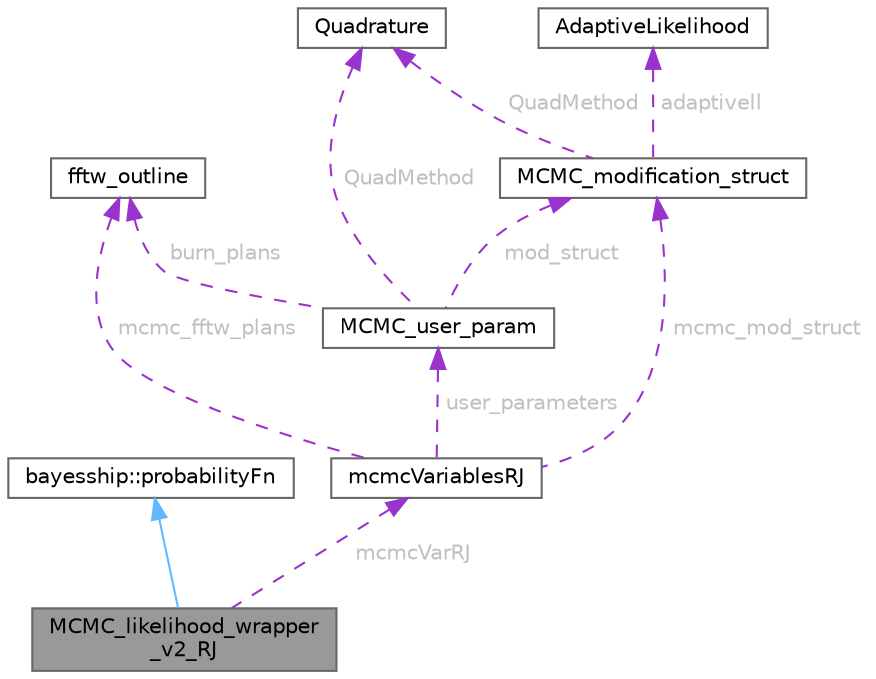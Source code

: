 digraph "MCMC_likelihood_wrapper_v2_RJ"
{
 // LATEX_PDF_SIZE
  bgcolor="transparent";
  edge [fontname=Helvetica,fontsize=10,labelfontname=Helvetica,labelfontsize=10];
  node [fontname=Helvetica,fontsize=10,shape=box,height=0.2,width=0.4];
  Node1 [id="Node000001",label="MCMC_likelihood_wrapper\l_v2_RJ",height=0.2,width=0.4,color="gray40", fillcolor="grey60", style="filled", fontcolor="black",tooltip=" "];
  Node2 -> Node1 [id="edge1_Node000001_Node000002",dir="back",color="steelblue1",style="solid",tooltip=" "];
  Node2 [id="Node000002",label="bayesship::probabilityFn",height=0.2,width=0.4,color="gray40", fillcolor="white", style="filled",tooltip=" "];
  Node3 -> Node1 [id="edge2_Node000001_Node000003",dir="back",color="darkorchid3",style="dashed",tooltip=" ",label=<<TABLE CELLBORDER="0" BORDER="0"><TR><TD VALIGN="top" ALIGN="LEFT" CELLPADDING="1" CELLSPACING="0">mcmcVarRJ</TD></TR>
</TABLE>> ,fontcolor="grey" ];
  Node3 [id="Node000003",label="mcmcVariablesRJ",height=0.2,width=0.4,color="gray40", fillcolor="white", style="filled",URL="$structmcmcVariablesRJ.html",tooltip=" "];
  Node4 -> Node3 [id="edge3_Node000003_Node000004",dir="back",color="darkorchid3",style="dashed",tooltip=" ",label=<<TABLE CELLBORDER="0" BORDER="0"><TR><TD VALIGN="top" ALIGN="LEFT" CELLPADDING="1" CELLSPACING="0">mcmc_fftw_plans</TD></TR>
</TABLE>> ,fontcolor="grey" ];
  Node4 [id="Node000004",label="fftw_outline",height=0.2,width=0.4,color="gray40", fillcolor="white", style="filled",URL="$structfftw__outline.html",tooltip=" "];
  Node5 -> Node3 [id="edge4_Node000003_Node000005",dir="back",color="darkorchid3",style="dashed",tooltip=" ",label=<<TABLE CELLBORDER="0" BORDER="0"><TR><TD VALIGN="top" ALIGN="LEFT" CELLPADDING="1" CELLSPACING="0">mcmc_mod_struct</TD></TR>
</TABLE>> ,fontcolor="grey" ];
  Node5 [id="Node000005",label="MCMC_modification_struct",height=0.2,width=0.4,color="gray40", fillcolor="white", style="filled",URL="$structMCMC__modification__struct.html",tooltip=" "];
  Node6 -> Node5 [id="edge5_Node000005_Node000006",dir="back",color="darkorchid3",style="dashed",tooltip=" ",label=<<TABLE CELLBORDER="0" BORDER="0"><TR><TD VALIGN="top" ALIGN="LEFT" CELLPADDING="1" CELLSPACING="0">QuadMethod</TD></TR>
</TABLE>> ,fontcolor="grey" ];
  Node6 [id="Node000006",label="Quadrature",height=0.2,width=0.4,color="gray40", fillcolor="white", style="filled",URL="$classQuadrature.html",tooltip="Class to evaluate integrals with established spacing and weights."];
  Node7 -> Node5 [id="edge6_Node000005_Node000007",dir="back",color="darkorchid3",style="dashed",tooltip=" ",label=<<TABLE CELLBORDER="0" BORDER="0"><TR><TD VALIGN="top" ALIGN="LEFT" CELLPADDING="1" CELLSPACING="0">adaptivell</TD></TR>
</TABLE>> ,fontcolor="grey" ];
  Node7 [id="Node000007",label="AdaptiveLikelihood",height=0.2,width=0.4,color="gray40", fillcolor="white", style="filled",URL="$classAdaptiveLikelihood.html",tooltip=" "];
  Node8 -> Node3 [id="edge7_Node000003_Node000008",dir="back",color="darkorchid3",style="dashed",tooltip=" ",label=<<TABLE CELLBORDER="0" BORDER="0"><TR><TD VALIGN="top" ALIGN="LEFT" CELLPADDING="1" CELLSPACING="0">user_parameters</TD></TR>
</TABLE>> ,fontcolor="grey" ];
  Node8 [id="Node000008",label="MCMC_user_param",height=0.2,width=0.4,color="gray40", fillcolor="white", style="filled",URL="$structMCMC__user__param.html",tooltip=" "];
  Node4 -> Node8 [id="edge8_Node000008_Node000004",dir="back",color="darkorchid3",style="dashed",tooltip=" ",label=<<TABLE CELLBORDER="0" BORDER="0"><TR><TD VALIGN="top" ALIGN="LEFT" CELLPADDING="1" CELLSPACING="0">burn_plans</TD></TR>
</TABLE>> ,fontcolor="grey" ];
  Node6 -> Node8 [id="edge9_Node000008_Node000006",dir="back",color="darkorchid3",style="dashed",tooltip=" ",label=<<TABLE CELLBORDER="0" BORDER="0"><TR><TD VALIGN="top" ALIGN="LEFT" CELLPADDING="1" CELLSPACING="0">QuadMethod</TD></TR>
</TABLE>> ,fontcolor="grey" ];
  Node5 -> Node8 [id="edge10_Node000008_Node000005",dir="back",color="darkorchid3",style="dashed",tooltip=" ",label=<<TABLE CELLBORDER="0" BORDER="0"><TR><TD VALIGN="top" ALIGN="LEFT" CELLPADDING="1" CELLSPACING="0">mod_struct</TD></TR>
</TABLE>> ,fontcolor="grey" ];
}

